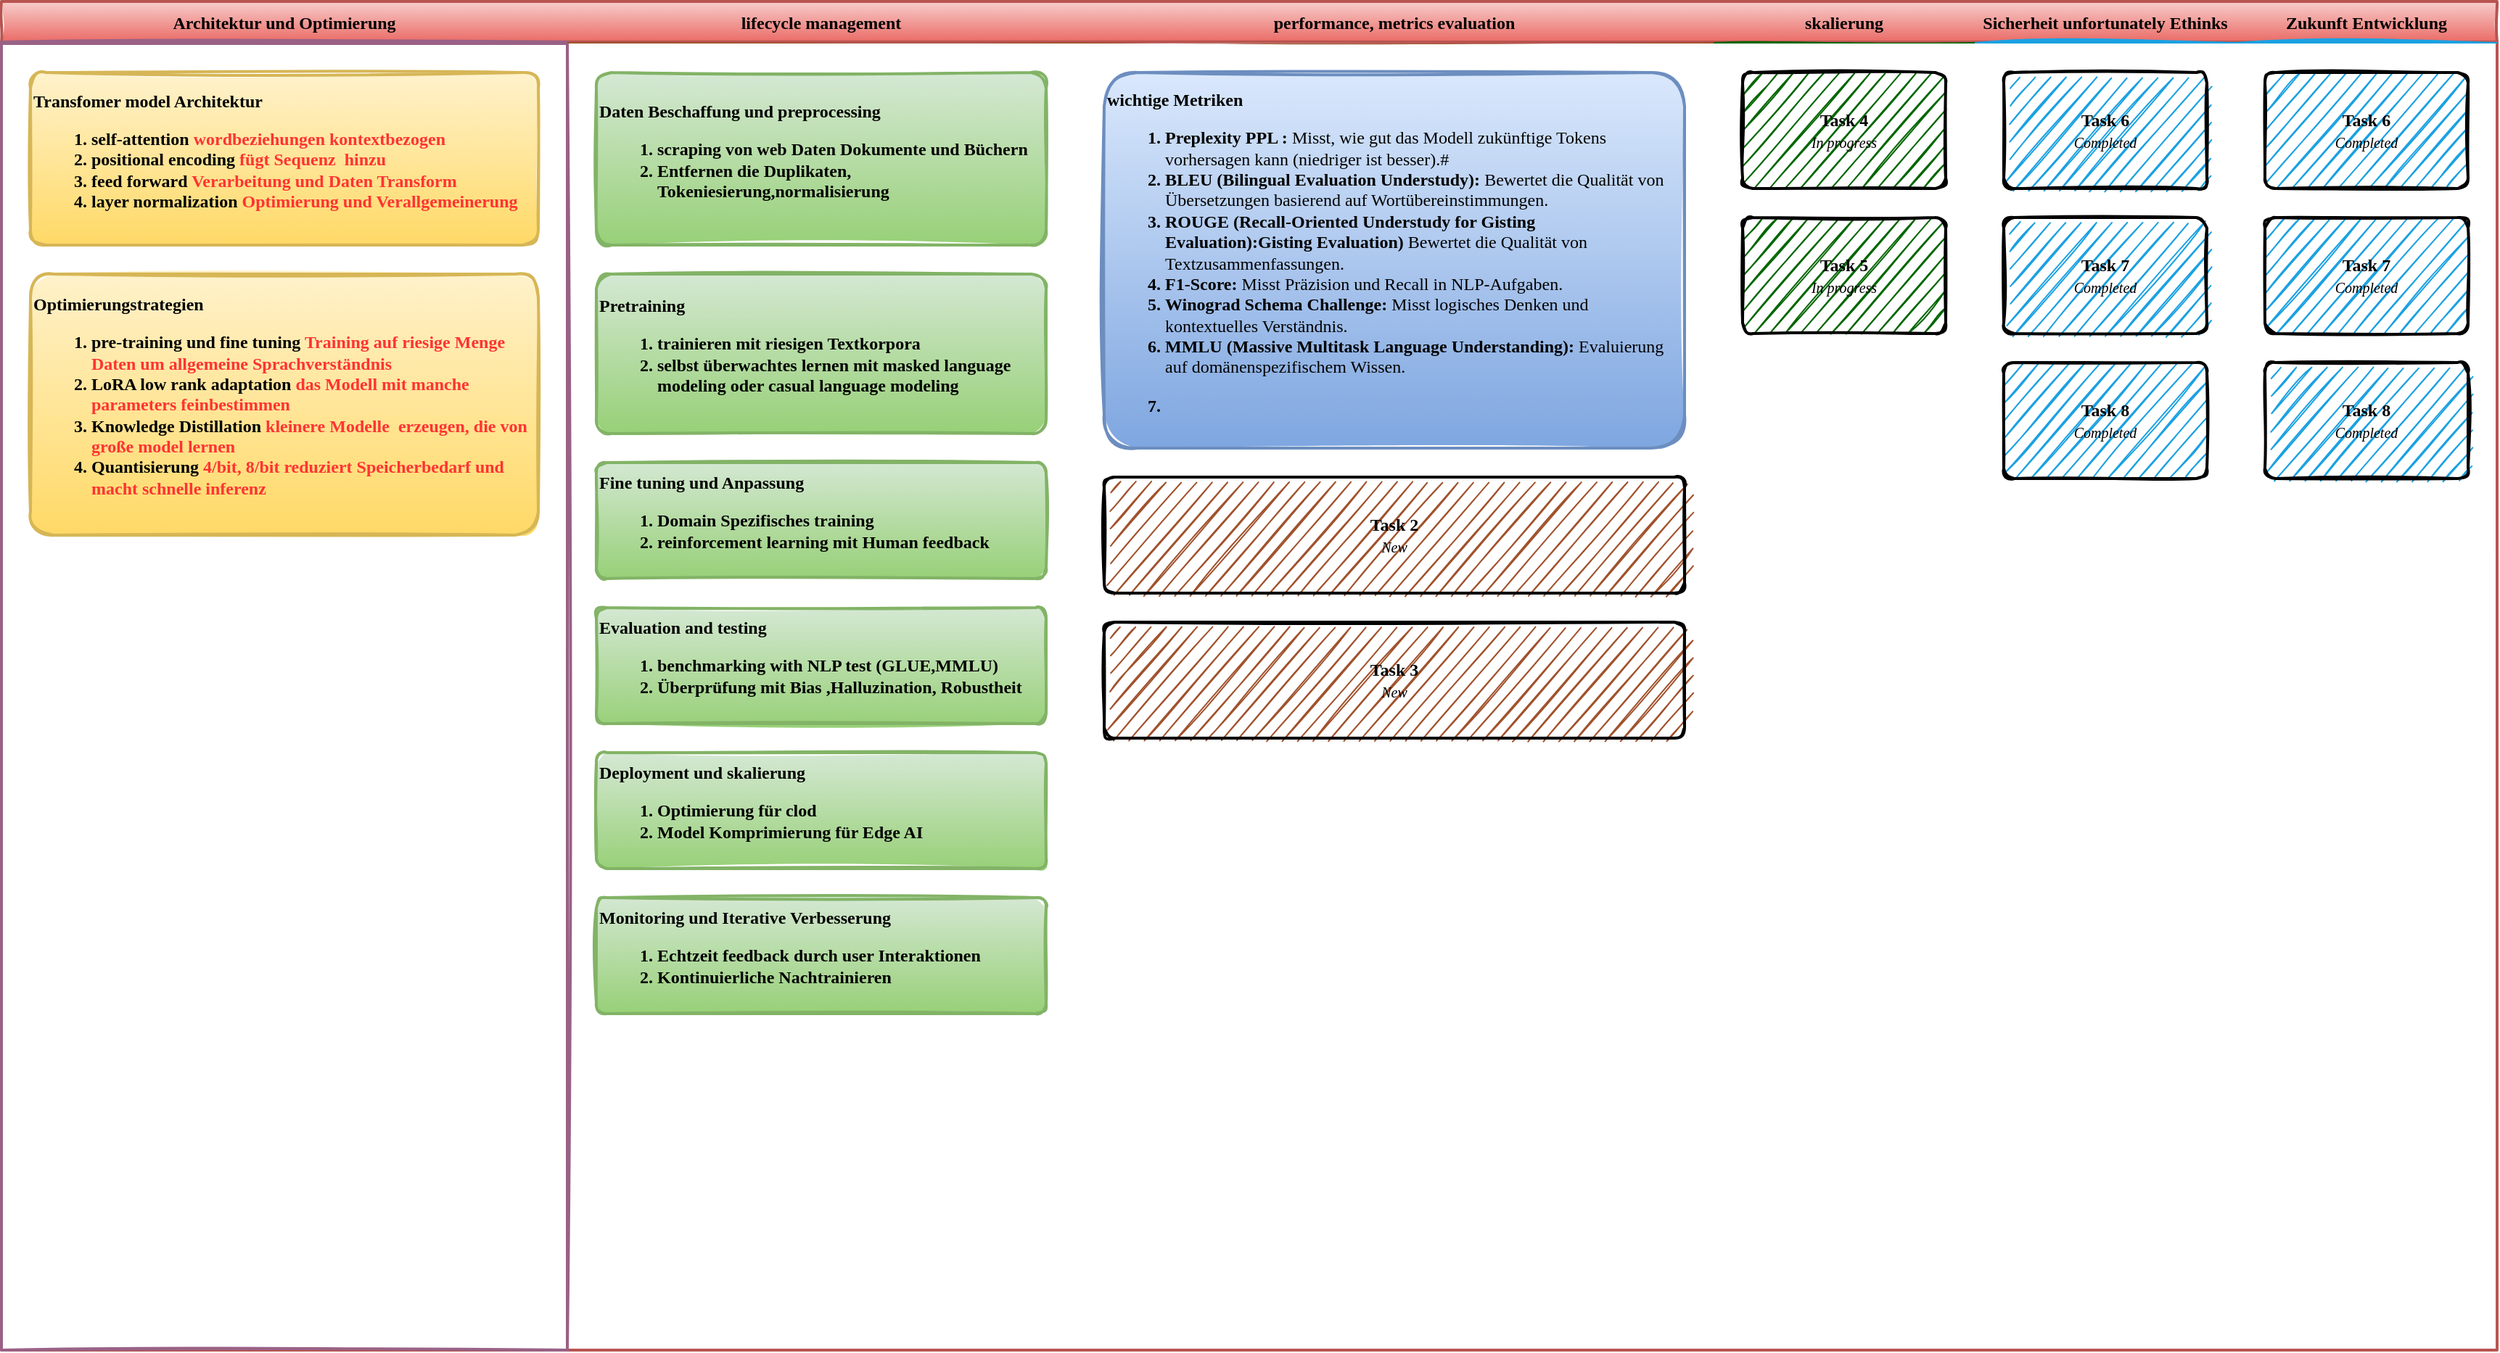 <mxfile version="26.0.11">
  <diagram id="wFE0QG_FPsp0jaGvCLVb" name="Page-1">
    <mxGraphModel dx="954" dy="552" grid="1" gridSize="10" guides="1" tooltips="1" connect="1" arrows="1" fold="1" page="1" pageScale="1" pageWidth="850" pageHeight="1100" math="0" shadow="0">
      <root>
        <mxCell id="0" />
        <mxCell id="1" parent="0" />
        <mxCell id="_5mSTuPxr-ZiKRkBDSY7-1" value="" style="swimlane;fontStyle=2;childLayout=stackLayout;horizontal=1;startSize=28;horizontalStack=1;resizeParent=1;resizeParentMax=0;resizeLast=0;collapsible=0;marginBottom=0;swimlaneFillColor=none;fontFamily=Permanent Marker;fontSize=16;points=[];verticalAlign=top;stackBorder=0;resizable=1;strokeWidth=2;sketch=1;disableMultiStroke=1;fillColor=#f8cecc;strokeColor=#b85450;gradientColor=#ea6b66;" parent="1" vertex="1">
          <mxGeometry x="50" y="40" width="1720" height="930" as="geometry" />
        </mxCell>
        <object label="Architektur und Optimierung" status="New" id="_5mSTuPxr-ZiKRkBDSY7-2">
          <mxCell style="swimlane;strokeWidth=2;fontFamily=Permanent Marker;html=0;startSize=1;verticalAlign=bottom;spacingBottom=5;points=[];childLayout=stackLayout;stackBorder=20;stackSpacing=20;resizeLast=0;resizeParent=1;horizontalStack=0;collapsible=0;sketch=1;fillStyle=solid;fillColor=#e6d0de;strokeColor=#996185;gradientColor=#d5739d;" parent="_5mSTuPxr-ZiKRkBDSY7-1" vertex="1">
            <mxGeometry y="28" width="390" height="902" as="geometry" />
          </mxCell>
        </object>
        <object label="Transfomer model Architektur&lt;div&gt;&lt;ol&gt;&lt;li&gt;self-attention &lt;span style=&quot;color: rgb(255, 51, 51);&quot;&gt;wordbeziehungen kontextbezogen&lt;/span&gt;&lt;/li&gt;&lt;li&gt;positional encoding&lt;span style=&quot;color: rgb(255, 51, 51);&quot;&gt; fügt Sequenz&amp;nbsp; hinzu&lt;/span&gt;&lt;/li&gt;&lt;li&gt;feed forward &lt;span style=&quot;color: rgb(255, 51, 51);&quot;&gt;Verarbeitung und Daten Transform&lt;/span&gt;&lt;/li&gt;&lt;li&gt;layer normalization &lt;span style=&quot;color: rgb(255, 51, 51);&quot;&gt;Optimierung und Verallgemeinerung&amp;nbsp;&lt;/span&gt;&lt;/li&gt;&lt;/ol&gt;&lt;/div&gt;" placeholders="1" id="_5mSTuPxr-ZiKRkBDSY7-3">
          <mxCell style="whiteSpace=wrap;html=1;strokeWidth=2;fontStyle=1;spacingTop=0;rounded=1;arcSize=9;points=[];sketch=1;fontFamily=Permanent Marker;hachureGap=8;fillWeight=1;align=left;fillColor=#fff2cc;gradientColor=#ffd966;strokeColor=#d6b656;" parent="_5mSTuPxr-ZiKRkBDSY7-2" vertex="1">
            <mxGeometry x="20" y="21" width="350" height="119" as="geometry" />
          </mxCell>
        </object>
        <object label="Optimierungstrategien&lt;div&gt;&lt;ol&gt;&lt;li&gt;pre-training und fine tuning &lt;span style=&quot;color: rgb(255, 51, 51);&quot;&gt;Training auf riesige Menge Daten um allgemeine Sprachverständnis&lt;/span&gt;&lt;/li&gt;&lt;li&gt;LoRA low rank adaptation &lt;span style=&quot;color: rgb(255, 51, 51);&quot;&gt;das Modell mit manche parameters feinbestimmen&amp;nbsp;&lt;/span&gt;&lt;/li&gt;&lt;li&gt;Knowledge Distillation &lt;span style=&quot;color: rgb(255, 51, 51);&quot;&gt;kleinere Modelle &amp;nbsp;erzeugen, die von große model lernen&lt;/span&gt;&lt;/li&gt;&lt;li&gt;Quantisierung &lt;span style=&quot;color: rgb(255, 51, 51);&quot;&gt;4/bit, 8/bit reduziert Speicherbedarf und macht schnelle inferenz&lt;/span&gt;&lt;/li&gt;&lt;/ol&gt;&lt;/div&gt;" placeholders="1" id="_5mSTuPxr-ZiKRkBDSY7-4">
          <mxCell style="whiteSpace=wrap;html=1;strokeWidth=2;fontStyle=1;spacingTop=0;rounded=1;arcSize=9;points=[];sketch=1;fontFamily=Permanent Marker;hachureGap=8;fillWeight=1;align=left;fillColor=#fff2cc;gradientColor=#ffd966;strokeColor=#d6b656;" parent="_5mSTuPxr-ZiKRkBDSY7-2" vertex="1">
            <mxGeometry x="20" y="160" width="350" height="180" as="geometry" />
          </mxCell>
        </object>
        <object label="lifecycle management" status="New" id="QGwA4jflYJvlayZgIJCA-5">
          <mxCell style="swimlane;strokeWidth=2;fontFamily=Permanent Marker;html=0;startSize=1;verticalAlign=bottom;spacingBottom=5;points=[];childLayout=stackLayout;stackBorder=20;stackSpacing=20;resizeLast=0;resizeParent=1;horizontalStack=0;collapsible=0;sketch=1;strokeColor=none;fillStyle=solid;fillColor=#A0522D;" vertex="1" parent="_5mSTuPxr-ZiKRkBDSY7-1">
            <mxGeometry x="390" y="28" width="350" height="902" as="geometry" />
          </mxCell>
        </object>
        <object label="&lt;div&gt;Daten Beschaffung und preprocessing&lt;br&gt;&lt;/div&gt;&lt;div&gt;&lt;ol&gt;&lt;li&gt;scraping von web Daten Dokumente und Büchern&lt;/li&gt;&lt;li&gt;Entfernen die Duplikaten, Tokeniesierung,normalisierung&lt;/li&gt;&lt;/ol&gt;&lt;/div&gt;" placeholders="1" id="QGwA4jflYJvlayZgIJCA-6">
          <mxCell style="whiteSpace=wrap;html=1;strokeWidth=2;fontStyle=1;spacingTop=0;rounded=1;arcSize=9;points=[];sketch=1;fontFamily=Permanent Marker;hachureGap=8;fillWeight=1;fillColor=#d5e8d4;strokeColor=#82b366;gradientColor=#97d077;align=left;" vertex="1" parent="QGwA4jflYJvlayZgIJCA-5">
            <mxGeometry x="20" y="21" width="310" height="119" as="geometry" />
          </mxCell>
        </object>
        <object label="Pretraining&lt;div&gt;&lt;ol&gt;&lt;li&gt;trainieren mit riesigen Textkorpora&lt;/li&gt;&lt;li&gt;selbst überwachtes lernen mit masked language modeling oder casual language modeling&lt;/li&gt;&lt;/ol&gt;&lt;/div&gt;" placeholders="1" id="QGwA4jflYJvlayZgIJCA-7">
          <mxCell style="whiteSpace=wrap;html=1;strokeWidth=2;fillColor=#d5e8d4;fontStyle=1;spacingTop=0;rounded=1;arcSize=9;points=[];sketch=1;fontFamily=Permanent Marker;hachureGap=8;fillWeight=1;strokeColor=#82b366;gradientColor=#97d077;align=left;" vertex="1" parent="QGwA4jflYJvlayZgIJCA-5">
            <mxGeometry x="20" y="160" width="310" height="110" as="geometry" />
          </mxCell>
        </object>
        <object label="Fine tuning und Anpassung&lt;div&gt;&lt;ol&gt;&lt;li&gt;Domain Spezifisches training&lt;/li&gt;&lt;li&gt;reinforcement learning mit Human feedback&lt;/li&gt;&lt;/ol&gt;&lt;/div&gt;" placeholders="1" id="QGwA4jflYJvlayZgIJCA-8">
          <mxCell style="whiteSpace=wrap;html=1;strokeWidth=2;fillColor=#d5e8d4;fontStyle=1;spacingTop=0;rounded=1;arcSize=9;points=[];sketch=1;fontFamily=Permanent Marker;hachureGap=8;fillWeight=1;gradientColor=#97d077;strokeColor=#82b366;align=left;" vertex="1" parent="QGwA4jflYJvlayZgIJCA-5">
            <mxGeometry x="20" y="290" width="310" height="80" as="geometry" />
          </mxCell>
        </object>
        <object label="Evaluation and testing&lt;div&gt;&lt;ol&gt;&lt;li&gt;benchmarking with NLP test (GLUE,MMLU)&lt;/li&gt;&lt;li&gt;Überprüfung mit Bias ,Halluzination, Robustheit&amp;nbsp;&lt;/li&gt;&lt;/ol&gt;&lt;/div&gt;" placeholders="1" id="QGwA4jflYJvlayZgIJCA-17">
          <mxCell style="whiteSpace=wrap;html=1;strokeWidth=2;fillColor=#d5e8d4;fontStyle=1;spacingTop=0;rounded=1;arcSize=9;points=[];sketch=1;fontFamily=Permanent Marker;hachureGap=8;fillWeight=1;gradientColor=#97d077;strokeColor=#82b366;align=left;" vertex="1" parent="QGwA4jflYJvlayZgIJCA-5">
            <mxGeometry x="20" y="390" width="310" height="80" as="geometry" />
          </mxCell>
        </object>
        <object label="Deployment und skalierung&lt;br&gt;&lt;div&gt;&lt;ol&gt;&lt;li&gt;Optimierung für clod&lt;/li&gt;&lt;li&gt;Model Komprimierung für Edge AI&amp;nbsp;&lt;/li&gt;&lt;/ol&gt;&lt;/div&gt;" placeholders="1" id="QGwA4jflYJvlayZgIJCA-18">
          <mxCell style="whiteSpace=wrap;html=1;strokeWidth=2;fillColor=#d5e8d4;fontStyle=1;spacingTop=0;rounded=1;arcSize=9;points=[];sketch=1;fontFamily=Permanent Marker;hachureGap=8;fillWeight=1;gradientColor=#97d077;strokeColor=#82b366;align=left;" vertex="1" parent="QGwA4jflYJvlayZgIJCA-5">
            <mxGeometry x="20" y="490" width="310" height="80" as="geometry" />
          </mxCell>
        </object>
        <object label="Monitoring und Iterative Verbesserung&lt;br&gt;&lt;div&gt;&lt;ol&gt;&lt;li&gt;Echtzeit feedback durch user Interaktionen&amp;nbsp;&lt;/li&gt;&lt;li&gt;Kontinuierliche Nachtrainieren&lt;/li&gt;&lt;/ol&gt;&lt;/div&gt;" placeholders="1" id="QGwA4jflYJvlayZgIJCA-19">
          <mxCell style="whiteSpace=wrap;html=1;strokeWidth=2;fillColor=#d5e8d4;fontStyle=1;spacingTop=0;rounded=1;arcSize=9;points=[];sketch=1;fontFamily=Permanent Marker;hachureGap=8;fillWeight=1;gradientColor=#97d077;strokeColor=#82b366;align=left;" vertex="1" parent="QGwA4jflYJvlayZgIJCA-5">
            <mxGeometry x="20" y="590" width="310" height="80" as="geometry" />
          </mxCell>
        </object>
        <object label="performance, metrics evaluation" status="New" id="QGwA4jflYJvlayZgIJCA-1">
          <mxCell style="swimlane;strokeWidth=2;fontFamily=Permanent Marker;html=0;startSize=1;verticalAlign=bottom;spacingBottom=5;points=[];childLayout=stackLayout;stackBorder=20;stackSpacing=20;resizeLast=0;resizeParent=1;horizontalStack=0;collapsible=0;sketch=1;strokeColor=none;fillStyle=solid;fillColor=#A0522D;" vertex="1" parent="_5mSTuPxr-ZiKRkBDSY7-1">
            <mxGeometry x="740" y="28" width="440" height="902" as="geometry" />
          </mxCell>
        </object>
        <object label="wichtige Metriken&lt;div&gt;&lt;ol&gt;&lt;li&gt;Preplexity PPL :&amp;nbsp;&lt;span style=&quot;font-weight: 400;&quot;&gt;Misst, wie gut das Modell zukünftige Tokens vorhersagen kann (niedriger ist besser).#&lt;/span&gt;&lt;/li&gt;&lt;li&gt;&lt;b&gt;BLEU (Bilingual Evaluation Understudy):&amp;nbsp;&lt;/b&gt;&lt;span style=&quot;font-weight: 400;&quot;&gt;Bewertet die Qualität von Übersetzungen basierend auf Wortübereinstimmungen.&lt;/span&gt;&lt;/li&gt;&lt;li&gt;&lt;b&gt;ROUGE (Recall-Oriented Understudy for Gisting Evaluation):&lt;/b&gt;&lt;span style=&quot;font-weight: 400;&quot; class=&quot;s1&quot;&gt;&lt;b&gt;Gisting Evaluation)&lt;/b&gt;&lt;/span&gt;&lt;span style=&quot;font-weight: 400;&quot; class=&quot;s2&quot;&gt;&amp;nbsp;&lt;/span&gt;&lt;span style=&quot;font-weight: 400;&quot;&gt;Bewertet die Qualität von Textzusammenfassungen.&lt;/span&gt;&lt;/li&gt;&lt;li&gt;&lt;b&gt;F1-Score:&amp;nbsp;&lt;/b&gt;&lt;span style=&quot;font-weight: 400;&quot;&gt;Misst Präzision und Recall in NLP-Aufgaben.&lt;/span&gt;&lt;/li&gt;&lt;li&gt;&lt;b&gt;Winograd Schema Challenge:&amp;nbsp;&lt;/b&gt;&lt;span style=&quot;font-weight: 400;&quot;&gt;Misst logisches Denken und kontextuelles Verständnis.&lt;/span&gt;&lt;/li&gt;&lt;li&gt;&lt;b&gt;MMLU (Massive Multitask Language Understanding):&amp;nbsp;&lt;/b&gt;&lt;span style=&quot;font-weight: 400;&quot;&gt;Evaluierung auf domänenspezifischem Wissen.&lt;/span&gt;&lt;/li&gt;&lt;li&gt;&lt;span style=&quot;font-weight: 400;&quot;&gt;&lt;p class=&quot;p1&quot;&gt;&lt;br&gt;&lt;/p&gt;&lt;/span&gt;&lt;/li&gt;&lt;/ol&gt;&lt;/div&gt;" placeholders="1" id="QGwA4jflYJvlayZgIJCA-2">
          <mxCell style="whiteSpace=wrap;html=1;strokeWidth=2;fillColor=#dae8fc;fontStyle=1;spacingTop=0;rounded=1;arcSize=9;points=[];sketch=1;fontFamily=Permanent Marker;hachureGap=8;fillWeight=1;gradientColor=#7ea6e0;strokeColor=#6c8ebf;align=left;" vertex="1" parent="QGwA4jflYJvlayZgIJCA-1">
            <mxGeometry x="20" y="21" width="400" height="259" as="geometry" />
          </mxCell>
        </object>
        <object label="Task 2&lt;br&gt;&lt;span style=&quot;font-weight: normal&quot;&gt;&lt;i&gt;&lt;font style=&quot;font-size: 10px&quot;&gt;%status%&lt;/font&gt;&lt;/i&gt;&lt;/span&gt;" placeholders="1" id="QGwA4jflYJvlayZgIJCA-3">
          <mxCell style="whiteSpace=wrap;html=1;strokeWidth=2;fillColor=swimlane;fontStyle=1;spacingTop=0;rounded=1;arcSize=9;points=[];sketch=1;fontFamily=Permanent Marker;hachureGap=8;fillWeight=1;" vertex="1" parent="QGwA4jflYJvlayZgIJCA-1">
            <mxGeometry x="20" y="300" width="400" height="80" as="geometry" />
          </mxCell>
        </object>
        <object label="Task 3&lt;br&gt;&lt;span style=&quot;font-weight: normal&quot;&gt;&lt;i&gt;&lt;font style=&quot;font-size: 10px&quot;&gt;%status%&lt;/font&gt;&lt;/i&gt;&lt;/span&gt;" placeholders="1" id="QGwA4jflYJvlayZgIJCA-4">
          <mxCell style="whiteSpace=wrap;html=1;strokeWidth=2;fillColor=swimlane;fontStyle=1;spacingTop=0;rounded=1;arcSize=9;points=[];sketch=1;fontFamily=Permanent Marker;hachureGap=8;fillWeight=1;" vertex="1" parent="QGwA4jflYJvlayZgIJCA-1">
            <mxGeometry x="20" y="400" width="400" height="80" as="geometry" />
          </mxCell>
        </object>
        <object label="skalierung" status="In progress" id="_5mSTuPxr-ZiKRkBDSY7-6">
          <mxCell style="swimlane;strokeWidth=2;fontFamily=Permanent Marker;html=0;startSize=1;verticalAlign=bottom;spacingBottom=5;points=[];childLayout=stackLayout;stackBorder=20;stackSpacing=20;resizeLast=0;resizeParent=1;horizontalStack=0;collapsible=0;sketch=1;strokeColor=none;fillStyle=solid;fillColor=#006600;" parent="_5mSTuPxr-ZiKRkBDSY7-1" vertex="1">
            <mxGeometry x="1180" y="28" width="180" height="902" as="geometry" />
          </mxCell>
        </object>
        <object label="Task 4&lt;br&gt;&lt;span style=&quot;font-weight: normal&quot;&gt;&lt;i&gt;&lt;font style=&quot;font-size: 10px&quot;&gt;%status%&lt;/font&gt;&lt;/i&gt;&lt;/span&gt;" placeholders="1" id="_5mSTuPxr-ZiKRkBDSY7-7">
          <mxCell style="whiteSpace=wrap;html=1;strokeWidth=2;fillColor=swimlane;fontStyle=1;spacingTop=0;rounded=1;arcSize=9;points=[];sketch=1;fontFamily=Permanent Marker;hachureGap=8;fillWeight=1;" parent="_5mSTuPxr-ZiKRkBDSY7-6" vertex="1">
            <mxGeometry x="20" y="21" width="140" height="80" as="geometry" />
          </mxCell>
        </object>
        <object label="Task 5&lt;br&gt;&lt;span style=&quot;font-weight: normal&quot;&gt;&lt;i&gt;&lt;font style=&quot;font-size: 10px&quot;&gt;%status%&lt;/font&gt;&lt;/i&gt;&lt;/span&gt;" placeholders="1" id="_5mSTuPxr-ZiKRkBDSY7-8">
          <mxCell style="whiteSpace=wrap;html=1;strokeWidth=2;fillColor=swimlane;fontStyle=1;spacingTop=0;rounded=1;arcSize=9;points=[];sketch=1;fontFamily=Permanent Marker;hachureGap=8;fillWeight=1;" parent="_5mSTuPxr-ZiKRkBDSY7-6" vertex="1">
            <mxGeometry x="20" y="121" width="140" height="80" as="geometry" />
          </mxCell>
        </object>
        <object label="Sicherheit unfortunately Ethinks" status="Completed" id="_5mSTuPxr-ZiKRkBDSY7-9">
          <mxCell style="swimlane;strokeWidth=2;fontFamily=Permanent Marker;html=0;startSize=1;verticalAlign=bottom;spacingBottom=5;points=[];childLayout=stackLayout;stackBorder=20;stackSpacing=20;resizeLast=0;resizeParent=1;horizontalStack=0;collapsible=0;sketch=1;strokeColor=none;fillStyle=solid;fillColor=#1BA1E2;" parent="_5mSTuPxr-ZiKRkBDSY7-1" vertex="1">
            <mxGeometry x="1360" y="28" width="180" height="902" as="geometry" />
          </mxCell>
        </object>
        <object label="Task 6&lt;br&gt;&lt;span style=&quot;font-weight: normal&quot;&gt;&lt;i&gt;&lt;font style=&quot;font-size: 10px&quot;&gt;%status%&lt;/font&gt;&lt;/i&gt;&lt;/span&gt;" placeholders="1" id="_5mSTuPxr-ZiKRkBDSY7-10">
          <mxCell style="whiteSpace=wrap;html=1;strokeWidth=2;fillColor=swimlane;fontStyle=1;spacingTop=0;rounded=1;arcSize=9;points=[];sketch=1;fontFamily=Permanent Marker;hachureGap=8;fillWeight=1;" parent="_5mSTuPxr-ZiKRkBDSY7-9" vertex="1">
            <mxGeometry x="20" y="21" width="140" height="80" as="geometry" />
          </mxCell>
        </object>
        <object label="Task 7&lt;br&gt;&lt;span style=&quot;font-weight: normal&quot;&gt;&lt;i&gt;&lt;font style=&quot;font-size: 10px&quot;&gt;%status%&lt;/font&gt;&lt;/i&gt;&lt;/span&gt;" placeholders="1" id="_5mSTuPxr-ZiKRkBDSY7-11">
          <mxCell style="whiteSpace=wrap;html=1;strokeWidth=2;fillColor=swimlane;fontStyle=1;spacingTop=0;rounded=1;arcSize=9;points=[];sketch=1;fontFamily=Permanent Marker;hachureGap=8;fillWeight=1;" parent="_5mSTuPxr-ZiKRkBDSY7-9" vertex="1">
            <mxGeometry x="20" y="121" width="140" height="80" as="geometry" />
          </mxCell>
        </object>
        <object label="Task 8&lt;br&gt;&lt;span style=&quot;font-weight: normal&quot;&gt;&lt;i&gt;&lt;font style=&quot;font-size: 10px&quot;&gt;%status%&lt;/font&gt;&lt;/i&gt;&lt;/span&gt;" placeholders="1" id="_5mSTuPxr-ZiKRkBDSY7-12">
          <mxCell style="whiteSpace=wrap;html=1;strokeWidth=2;fillColor=swimlane;fontStyle=1;spacingTop=0;rounded=1;arcSize=9;points=[];sketch=1;fontFamily=Permanent Marker;hachureGap=8;fillWeight=1;" parent="_5mSTuPxr-ZiKRkBDSY7-9" vertex="1">
            <mxGeometry x="20" y="221" width="140" height="80" as="geometry" />
          </mxCell>
        </object>
        <object label="Zukunft Entwicklung" status="Completed" id="QGwA4jflYJvlayZgIJCA-9">
          <mxCell style="swimlane;strokeWidth=2;fontFamily=Permanent Marker;html=0;startSize=1;verticalAlign=bottom;spacingBottom=5;points=[];childLayout=stackLayout;stackBorder=20;stackSpacing=20;resizeLast=0;resizeParent=1;horizontalStack=0;collapsible=0;sketch=1;strokeColor=none;fillStyle=solid;fillColor=#1BA1E2;" vertex="1" parent="_5mSTuPxr-ZiKRkBDSY7-1">
            <mxGeometry x="1540" y="28" width="180" height="902" as="geometry" />
          </mxCell>
        </object>
        <object label="Task 6&lt;br&gt;&lt;span style=&quot;font-weight: normal&quot;&gt;&lt;i&gt;&lt;font style=&quot;font-size: 10px&quot;&gt;%status%&lt;/font&gt;&lt;/i&gt;&lt;/span&gt;" placeholders="1" id="QGwA4jflYJvlayZgIJCA-10">
          <mxCell style="whiteSpace=wrap;html=1;strokeWidth=2;fillColor=swimlane;fontStyle=1;spacingTop=0;rounded=1;arcSize=9;points=[];sketch=1;fontFamily=Permanent Marker;hachureGap=8;fillWeight=1;" vertex="1" parent="QGwA4jflYJvlayZgIJCA-9">
            <mxGeometry x="20" y="21" width="140" height="80" as="geometry" />
          </mxCell>
        </object>
        <object label="Task 7&lt;br&gt;&lt;span style=&quot;font-weight: normal&quot;&gt;&lt;i&gt;&lt;font style=&quot;font-size: 10px&quot;&gt;%status%&lt;/font&gt;&lt;/i&gt;&lt;/span&gt;" placeholders="1" id="QGwA4jflYJvlayZgIJCA-11">
          <mxCell style="whiteSpace=wrap;html=1;strokeWidth=2;fillColor=swimlane;fontStyle=1;spacingTop=0;rounded=1;arcSize=9;points=[];sketch=1;fontFamily=Permanent Marker;hachureGap=8;fillWeight=1;" vertex="1" parent="QGwA4jflYJvlayZgIJCA-9">
            <mxGeometry x="20" y="121" width="140" height="80" as="geometry" />
          </mxCell>
        </object>
        <object label="Task 8&lt;br&gt;&lt;span style=&quot;font-weight: normal&quot;&gt;&lt;i&gt;&lt;font style=&quot;font-size: 10px&quot;&gt;%status%&lt;/font&gt;&lt;/i&gt;&lt;/span&gt;" placeholders="1" id="QGwA4jflYJvlayZgIJCA-12">
          <mxCell style="whiteSpace=wrap;html=1;strokeWidth=2;fillColor=swimlane;fontStyle=1;spacingTop=0;rounded=1;arcSize=9;points=[];sketch=1;fontFamily=Permanent Marker;hachureGap=8;fillWeight=1;" vertex="1" parent="QGwA4jflYJvlayZgIJCA-9">
            <mxGeometry x="20" y="221" width="140" height="80" as="geometry" />
          </mxCell>
        </object>
      </root>
    </mxGraphModel>
  </diagram>
</mxfile>
